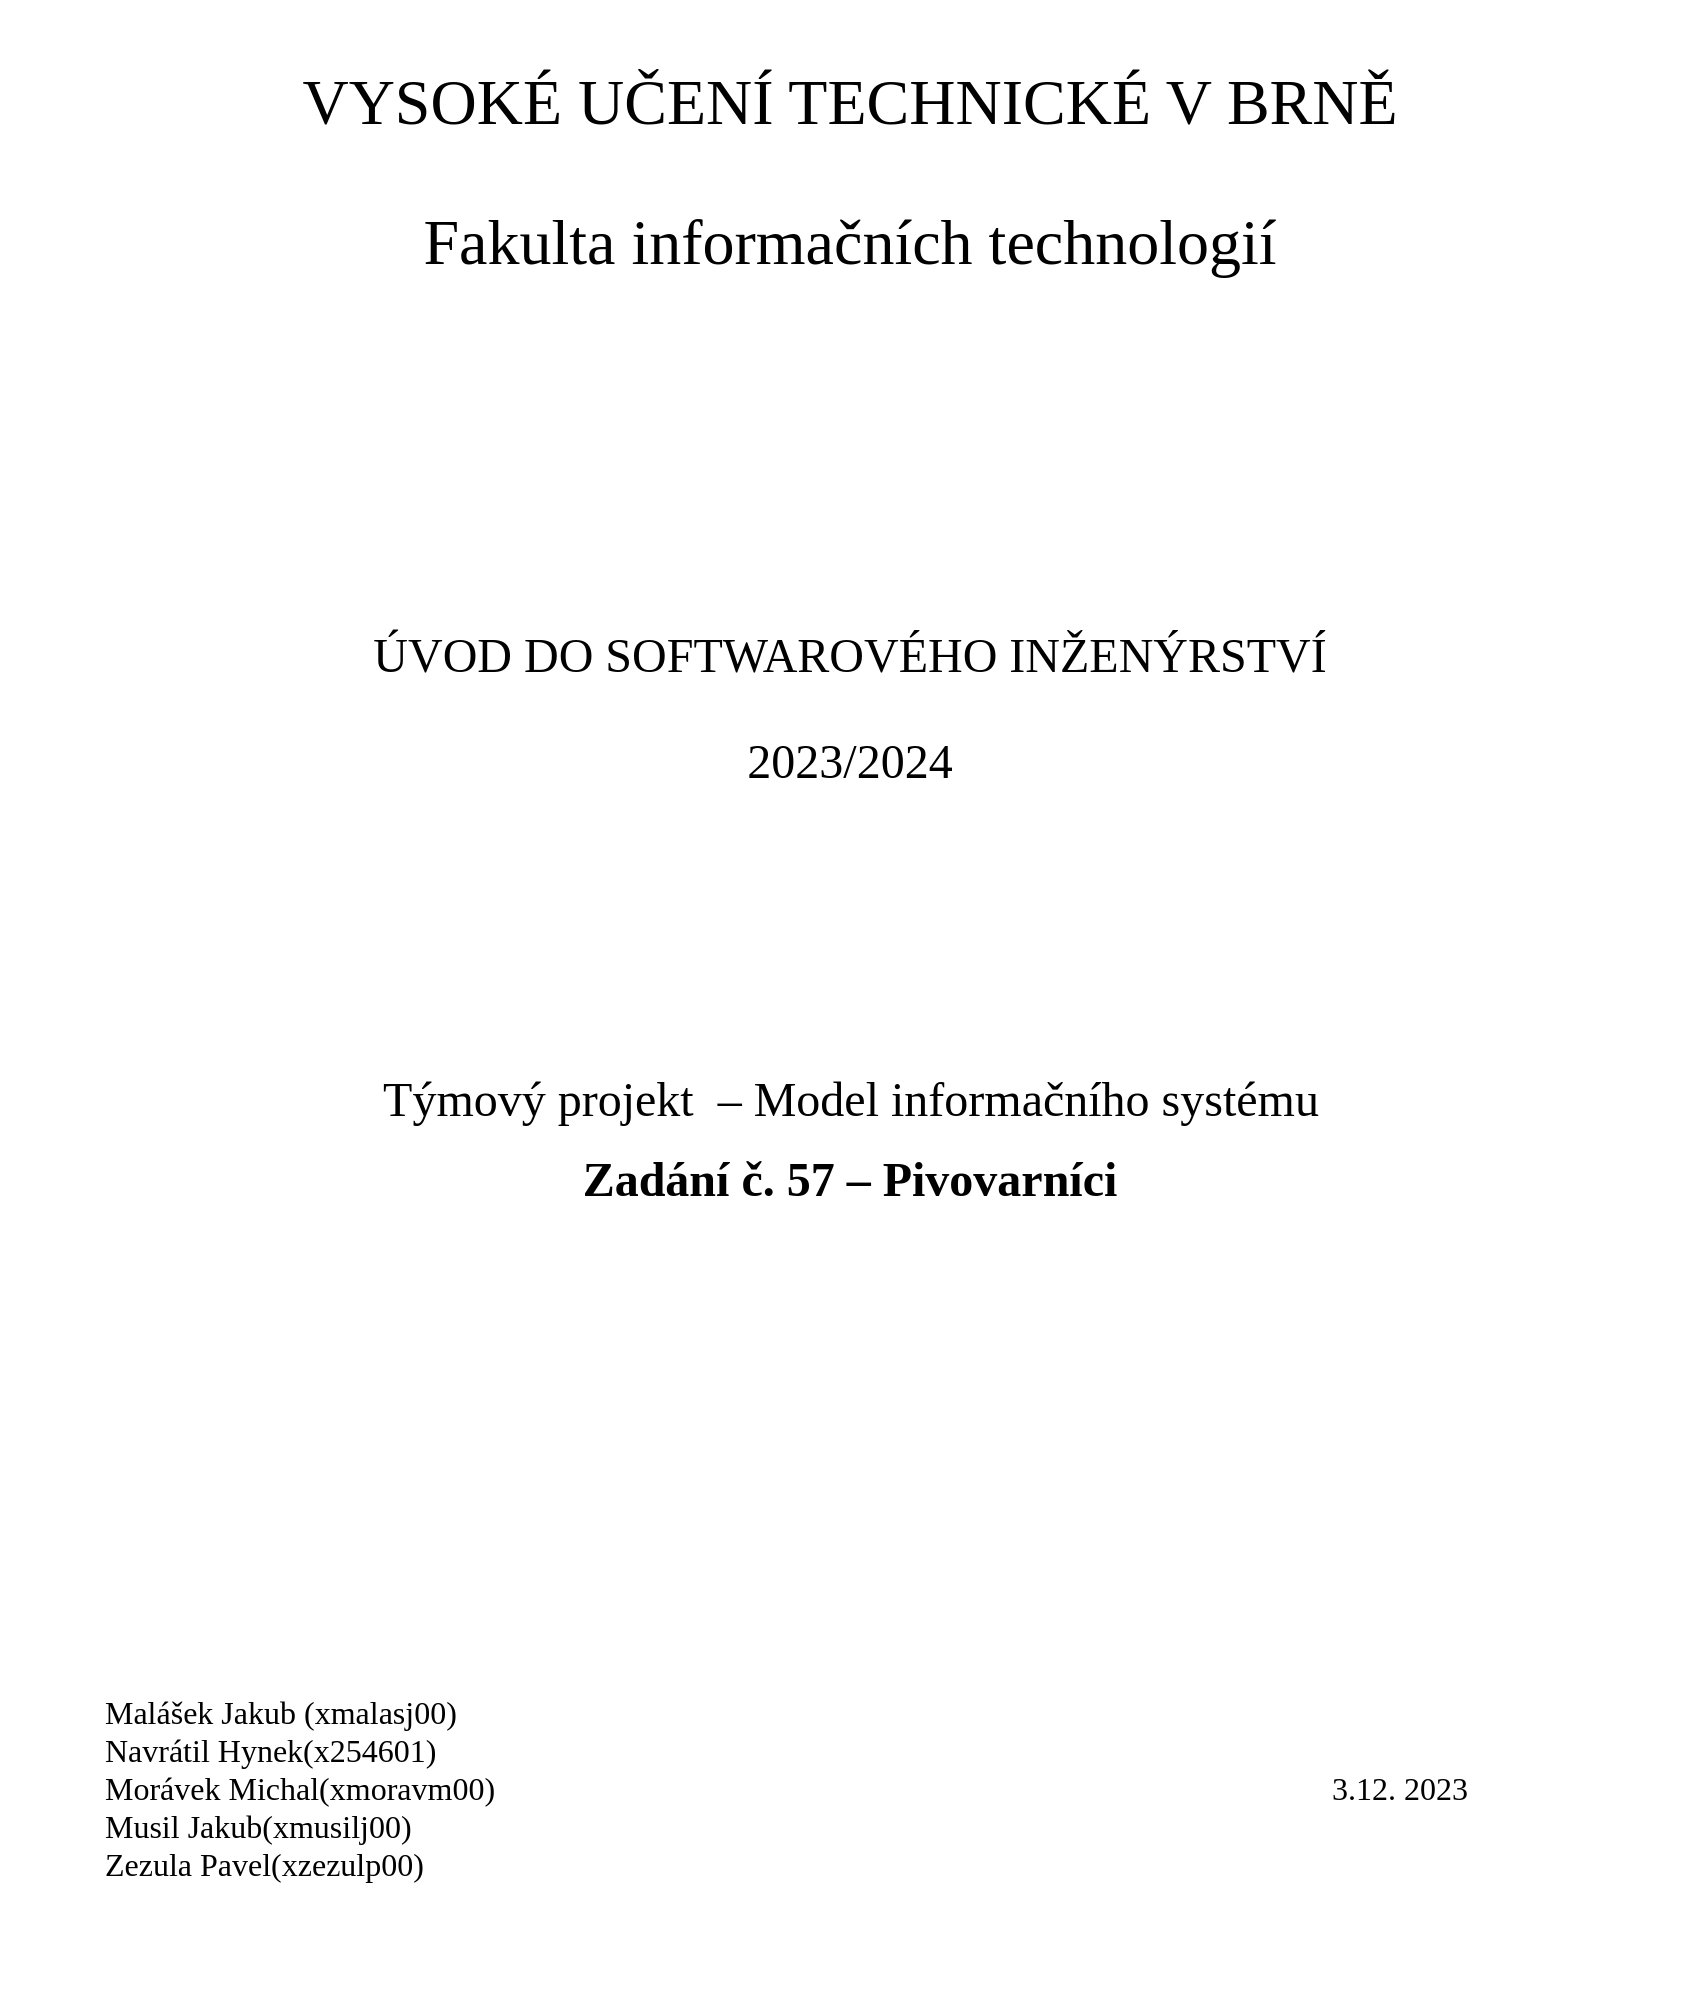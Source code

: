 <mxfile>
    <diagram id="M3xOd1wKQmutDYT1r9Ci" name="TitiulP">
        <mxGraphModel dx="2013" dy="1464" grid="1" gridSize="10" guides="1" tooltips="1" connect="1" arrows="1" fold="1" page="1" pageScale="1" pageWidth="850" pageHeight="1100" math="0" shadow="0">
            <root>
                <mxCell id="0"/>
                <mxCell id="1" parent="0"/>
                <mxCell id="t62y1rZ4QVsufVT8QXxX-1" value="&lt;p style=&quot;font-family: &amp;quot;Times New Roman&amp;quot;; font-size: 32px;&quot;&gt;&lt;font style=&quot;background-color: rgb(255, 255, 255); font-size: 32px;&quot; color=&quot;#000000&quot;&gt;VYSOKÉ UČENÍ TECHNICKÉ V BRNĚ&lt;/font&gt;&lt;/p&gt;&lt;p style=&quot;font-family: &amp;quot;Times New Roman&amp;quot;; font-size: 32px;&quot;&gt;&lt;font style=&quot;background-color: rgb(255, 255, 255); font-size: 32px;&quot; color=&quot;#000000&quot;&gt;Fakulta informačních technologií&lt;/font&gt;&lt;/p&gt;" style="text;html=1;strokeColor=none;fillColor=none;spacing=5;spacingTop=-20;whiteSpace=wrap;overflow=hidden;rounded=0;align=center;" parent="1" vertex="1">
                    <mxGeometry x="121" y="116" width="608" height="200" as="geometry"/>
                </mxCell>
                <mxCell id="t62y1rZ4QVsufVT8QXxX-2" value="&lt;font style=&quot;font-size: 24px;&quot; face=&quot;Times New Roman&quot;&gt;&lt;br&gt;&lt;/font&gt;&lt;p style=&quot;color: rgb(0, 0, 0); font-style: normal; font-variant-ligatures: normal; font-variant-caps: normal; font-weight: 400; letter-spacing: normal; orphans: 2; text-indent: 0px; text-transform: none; widows: 2; word-spacing: 0px; -webkit-text-stroke-width: 0px; text-decoration-thickness: initial; text-decoration-style: initial; text-decoration-color: initial; font-size: 24px;&quot;&gt;&lt;font style=&quot;font-size: 24px;&quot; face=&quot;Times New Roman&quot;&gt;ÚVOD DO SOFTWAROVÉHO INŽENÝRSTVÍ&lt;/font&gt;&lt;/p&gt;&lt;p style=&quot;color: rgb(0, 0, 0); font-style: normal; font-variant-ligatures: normal; font-variant-caps: normal; font-weight: 400; letter-spacing: normal; orphans: 2; text-indent: 0px; text-transform: none; widows: 2; word-spacing: 0px; -webkit-text-stroke-width: 0px; text-decoration-thickness: initial; text-decoration-style: initial; text-decoration-color: initial; font-size: 24px;&quot;&gt;&lt;font style=&quot;font-size: 24px;&quot; face=&quot;Times New Roman&quot;&gt;2023/2024&lt;/font&gt;&lt;/p&gt;" style="text;html=1;strokeColor=none;fillColor=none;align=center;verticalAlign=middle;whiteSpace=wrap;rounded=0;labelBackgroundColor=#FFFFFF;fontColor=#000000;" parent="1" vertex="1">
                    <mxGeometry x="170" y="346" width="510" height="200" as="geometry"/>
                </mxCell>
                <mxCell id="t62y1rZ4QVsufVT8QXxX-3" value="&lt;span style=&quot;font-family: &amp;quot;Times New Roman&amp;quot;; text-align: start;&quot;&gt;&lt;font style=&quot;font-size: 24px;&quot;&gt;Týmový projekt&amp;nbsp; – Model informačního systému&lt;/font&gt;&lt;/span&gt;" style="text;html=1;strokeColor=none;fillColor=none;align=center;verticalAlign=middle;whiteSpace=wrap;rounded=0;labelBackgroundColor=#FFFFFF;fontColor=#000000;" parent="1" vertex="1">
                    <mxGeometry x="164" y="556" width="523" height="200" as="geometry"/>
                </mxCell>
                <mxCell id="t62y1rZ4QVsufVT8QXxX-4" value="&lt;span style=&quot;font-family: &amp;quot;Times New Roman&amp;quot;; text-align: start;&quot;&gt;&lt;b style=&quot;&quot;&gt;&lt;font style=&quot;font-size: 24px;&quot;&gt;Zadání č. 57 – Pivovarníci&lt;/font&gt;&lt;/b&gt;&lt;/span&gt;" style="text;html=1;strokeColor=none;fillColor=none;align=center;verticalAlign=middle;whiteSpace=wrap;rounded=0;labelBackgroundColor=#FFFFFF;fontColor=#000000;" parent="1" vertex="1">
                    <mxGeometry x="275" y="596" width="300" height="200" as="geometry"/>
                </mxCell>
                <mxCell id="t62y1rZ4QVsufVT8QXxX-5" value="&lt;div style=&quot;text-align: left;&quot;&gt;&lt;span style=&quot;font-family: &amp;quot;Times New Roman&amp;quot;; font-size: medium;&quot;&gt;Malášek Jakub (xmalasj00)&lt;/span&gt;&lt;/div&gt;&lt;span style=&quot;font-family: &amp;quot;Times New Roman&amp;quot;; font-size: medium;&quot;&gt;&lt;div style=&quot;text-align: left;&quot;&gt;Navrátil&amp;nbsp;Hynek(x254601)&lt;/div&gt;&lt;/span&gt;&lt;span style=&quot;font-family: &amp;quot;Times New Roman&amp;quot;; font-size: medium;&quot;&gt;&lt;div style=&quot;text-align: left;&quot;&gt;Morávek&amp;nbsp;Michal(xmoravm00)&lt;/div&gt;&lt;/span&gt;&lt;span style=&quot;font-family: &amp;quot;Times New Roman&amp;quot;; font-size: medium;&quot;&gt;&lt;div style=&quot;text-align: left;&quot;&gt;Musil Jakub(xmusilj00)&lt;/div&gt;&lt;div style=&quot;text-align: left;&quot;&gt;Zezula Pavel(xzezulp00)&lt;/div&gt;&lt;/span&gt;" style="text;html=1;strokeColor=none;fillColor=none;align=center;verticalAlign=middle;whiteSpace=wrap;rounded=0;labelBackgroundColor=#FFFFFF;fontColor=#000000;" parent="1" vertex="1">
                    <mxGeometry y="900" width="300" height="200" as="geometry"/>
                </mxCell>
                <mxCell id="t62y1rZ4QVsufVT8QXxX-6" value="&lt;span style=&quot;font-family: &amp;quot;Times New Roman&amp;quot;; font-size: medium;&quot;&gt;3.12. 2023&lt;/span&gt;" style="text;html=1;strokeColor=none;fillColor=none;align=center;verticalAlign=middle;whiteSpace=wrap;rounded=0;labelBackgroundColor=#FFFFFF;fontColor=#000000;" parent="1" vertex="1">
                    <mxGeometry x="550" y="900" width="300" height="200" as="geometry"/>
                </mxCell>
            </root>
        </mxGraphModel>
    </diagram>
</mxfile>
